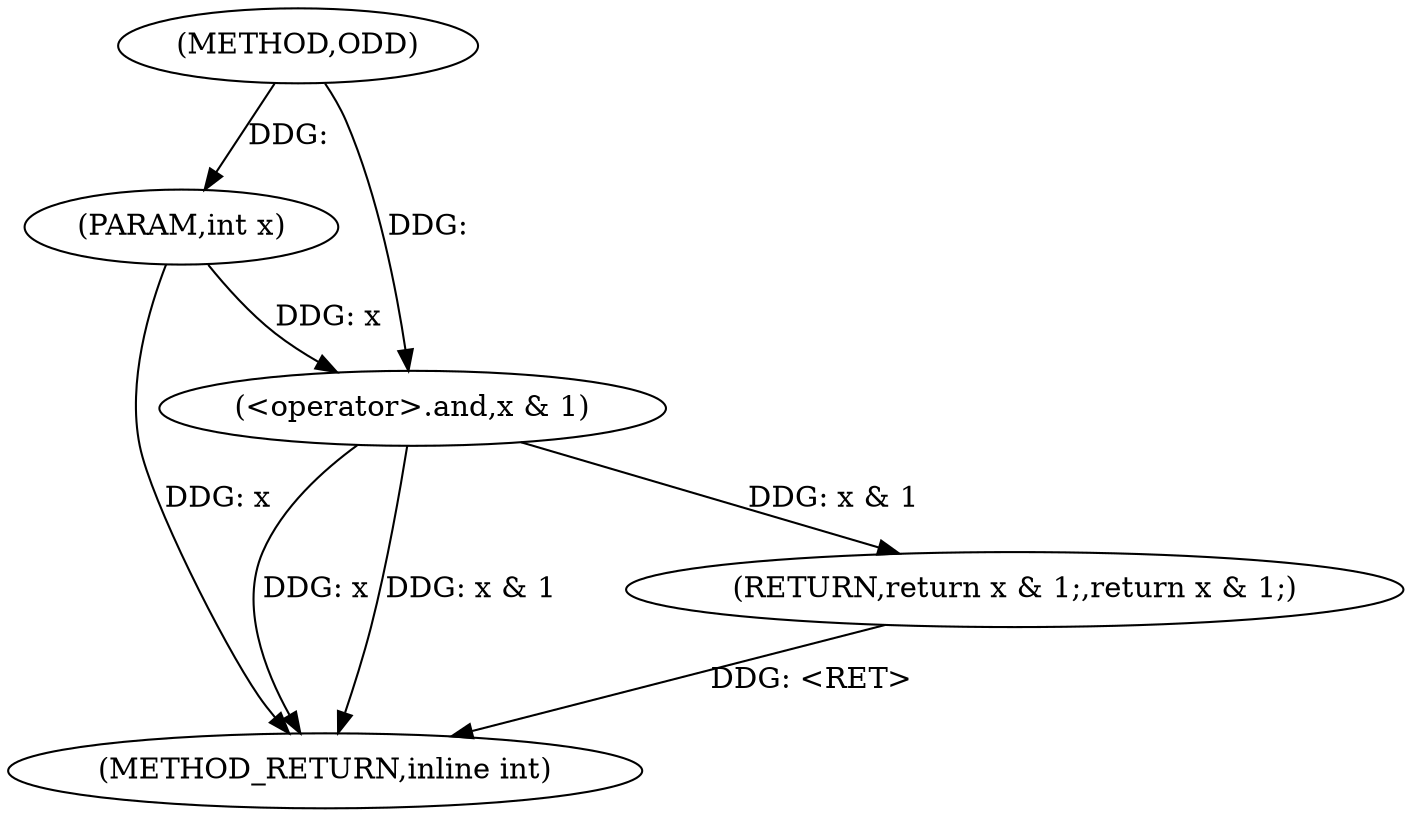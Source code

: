 digraph "ODD" {  
"1000202" [label = "(METHOD,ODD)" ]
"1000209" [label = "(METHOD_RETURN,inline int)" ]
"1000203" [label = "(PARAM,int x)" ]
"1000205" [label = "(RETURN,return x & 1;,return x & 1;)" ]
"1000206" [label = "(<operator>.and,x & 1)" ]
  "1000205" -> "1000209"  [ label = "DDG: <RET>"] 
  "1000203" -> "1000209"  [ label = "DDG: x"] 
  "1000206" -> "1000209"  [ label = "DDG: x"] 
  "1000206" -> "1000209"  [ label = "DDG: x & 1"] 
  "1000202" -> "1000203"  [ label = "DDG: "] 
  "1000206" -> "1000205"  [ label = "DDG: x & 1"] 
  "1000203" -> "1000206"  [ label = "DDG: x"] 
  "1000202" -> "1000206"  [ label = "DDG: "] 
}

